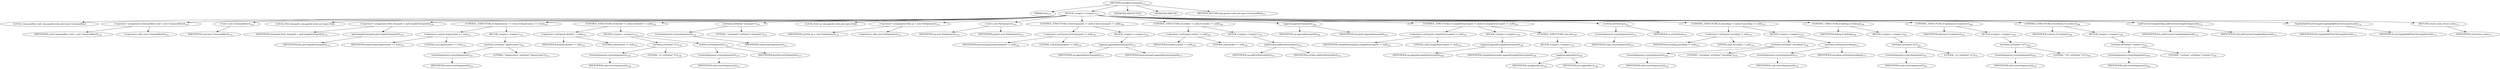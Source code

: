 digraph "setupKjcCommand" {  
"108" [label = <(METHOD,setupKjcCommand)<SUB>115</SUB>> ]
"8" [label = <(PARAM,this)<SUB>115</SUB>> ]
"109" [label = <(BLOCK,&lt;empty&gt;,&lt;empty&gt;)<SUB>115</SUB>> ]
"6" [label = <(LOCAL,Commandline cmd: org.apache.tools.ant.types.Commandline)> ]
"110" [label = <(&lt;operator&gt;.assignment,Commandline cmd = new Commandline())<SUB>116</SUB>> ]
"111" [label = <(IDENTIFIER,cmd,Commandline cmd = new Commandline())<SUB>116</SUB>> ]
"112" [label = <(&lt;operator&gt;.alloc,new Commandline())<SUB>116</SUB>> ]
"113" [label = <(&lt;init&gt;,new Commandline())<SUB>116</SUB>> ]
"5" [label = <(IDENTIFIER,cmd,new Commandline())<SUB>116</SUB>> ]
"114" [label = <(LOCAL,Path classpath: org.apache.tools.ant.types.Path)> ]
"115" [label = <(&lt;operator&gt;.assignment,Path classpath = getCompileClasspath())<SUB>119</SUB>> ]
"116" [label = <(IDENTIFIER,classpath,Path classpath = getCompileClasspath())<SUB>119</SUB>> ]
"117" [label = <(getCompileClasspath,getCompileClasspath())<SUB>119</SUB>> ]
"7" [label = <(IDENTIFIER,this,getCompileClasspath())<SUB>119</SUB>> ]
"118" [label = <(CONTROL_STRUCTURE,if (deprecation == true),if (deprecation == true))<SUB>121</SUB>> ]
"119" [label = <(&lt;operator&gt;.equals,deprecation == true)<SUB>121</SUB>> ]
"120" [label = <(IDENTIFIER,deprecation,deprecation == true)<SUB>121</SUB>> ]
"121" [label = <(LITERAL,true,deprecation == true)<SUB>121</SUB>> ]
"122" [label = <(BLOCK,&lt;empty&gt;,&lt;empty&gt;)<SUB>121</SUB>> ]
"123" [label = <(setValue,setValue(&quot;-deprecation&quot;))<SUB>122</SUB>> ]
"124" [label = <(createArgument,createArgument())<SUB>122</SUB>> ]
"125" [label = <(IDENTIFIER,cmd,createArgument())<SUB>122</SUB>> ]
"126" [label = <(LITERAL,&quot;-deprecation&quot;,setValue(&quot;-deprecation&quot;))<SUB>122</SUB>> ]
"127" [label = <(CONTROL_STRUCTURE,if (destDir != null),if (destDir != null))<SUB>125</SUB>> ]
"128" [label = <(&lt;operator&gt;.notEquals,destDir != null)<SUB>125</SUB>> ]
"129" [label = <(IDENTIFIER,destDir,destDir != null)<SUB>125</SUB>> ]
"130" [label = <(LITERAL,null,destDir != null)<SUB>125</SUB>> ]
"131" [label = <(BLOCK,&lt;empty&gt;,&lt;empty&gt;)<SUB>125</SUB>> ]
"132" [label = <(setValue,setValue(&quot;-d&quot;))<SUB>126</SUB>> ]
"133" [label = <(createArgument,createArgument())<SUB>126</SUB>> ]
"134" [label = <(IDENTIFIER,cmd,createArgument())<SUB>126</SUB>> ]
"135" [label = <(LITERAL,&quot;-d&quot;,setValue(&quot;-d&quot;))<SUB>126</SUB>> ]
"136" [label = <(setFile,setFile(destDir))<SUB>127</SUB>> ]
"137" [label = <(createArgument,createArgument())<SUB>127</SUB>> ]
"138" [label = <(IDENTIFIER,cmd,createArgument())<SUB>127</SUB>> ]
"139" [label = <(IDENTIFIER,destDir,setFile(destDir))<SUB>127</SUB>> ]
"140" [label = <(setValue,setValue(&quot;-classpath&quot;))<SUB>131</SUB>> ]
"141" [label = <(createArgument,createArgument())<SUB>131</SUB>> ]
"142" [label = <(IDENTIFIER,cmd,createArgument())<SUB>131</SUB>> ]
"143" [label = <(LITERAL,&quot;-classpath&quot;,setValue(&quot;-classpath&quot;))<SUB>131</SUB>> ]
"10" [label = <(LOCAL,Path cp: org.apache.tools.ant.types.Path)> ]
"144" [label = <(&lt;operator&gt;.assignment,Path cp = new Path(project))<SUB>133</SUB>> ]
"145" [label = <(IDENTIFIER,cp,Path cp = new Path(project))<SUB>133</SUB>> ]
"146" [label = <(&lt;operator&gt;.alloc,new Path(project))<SUB>133</SUB>> ]
"147" [label = <(&lt;init&gt;,new Path(project))<SUB>133</SUB>> ]
"9" [label = <(IDENTIFIER,cp,new Path(project))<SUB>133</SUB>> ]
"148" [label = <(IDENTIFIER,project,new Path(project))<SUB>133</SUB>> ]
"149" [label = <(CONTROL_STRUCTURE,if (bootclasspath != null),if (bootclasspath != null))<SUB>136</SUB>> ]
"150" [label = <(&lt;operator&gt;.notEquals,bootclasspath != null)<SUB>136</SUB>> ]
"151" [label = <(IDENTIFIER,bootclasspath,bootclasspath != null)<SUB>136</SUB>> ]
"152" [label = <(LITERAL,null,bootclasspath != null)<SUB>136</SUB>> ]
"153" [label = <(BLOCK,&lt;empty&gt;,&lt;empty&gt;)<SUB>136</SUB>> ]
"154" [label = <(append,append(bootclasspath))<SUB>137</SUB>> ]
"155" [label = <(IDENTIFIER,cp,append(bootclasspath))<SUB>137</SUB>> ]
"156" [label = <(IDENTIFIER,bootclasspath,append(bootclasspath))<SUB>137</SUB>> ]
"157" [label = <(CONTROL_STRUCTURE,if (extdirs != null),if (extdirs != null))<SUB>140</SUB>> ]
"158" [label = <(&lt;operator&gt;.notEquals,extdirs != null)<SUB>140</SUB>> ]
"159" [label = <(IDENTIFIER,extdirs,extdirs != null)<SUB>140</SUB>> ]
"160" [label = <(LITERAL,null,extdirs != null)<SUB>140</SUB>> ]
"161" [label = <(BLOCK,&lt;empty&gt;,&lt;empty&gt;)<SUB>140</SUB>> ]
"162" [label = <(addExtdirs,addExtdirs(extdirs))<SUB>141</SUB>> ]
"163" [label = <(IDENTIFIER,cp,addExtdirs(extdirs))<SUB>141</SUB>> ]
"164" [label = <(IDENTIFIER,extdirs,addExtdirs(extdirs))<SUB>141</SUB>> ]
"165" [label = <(append,append(classpath))<SUB>144</SUB>> ]
"166" [label = <(IDENTIFIER,cp,append(classpath))<SUB>144</SUB>> ]
"167" [label = <(IDENTIFIER,classpath,append(classpath))<SUB>144</SUB>> ]
"168" [label = <(CONTROL_STRUCTURE,if (compileSourcepath != null),if (compileSourcepath != null))<SUB>145</SUB>> ]
"169" [label = <(&lt;operator&gt;.notEquals,compileSourcepath != null)<SUB>145</SUB>> ]
"170" [label = <(IDENTIFIER,compileSourcepath,compileSourcepath != null)<SUB>145</SUB>> ]
"171" [label = <(LITERAL,null,compileSourcepath != null)<SUB>145</SUB>> ]
"172" [label = <(BLOCK,&lt;empty&gt;,&lt;empty&gt;)<SUB>145</SUB>> ]
"173" [label = <(append,append(compileSourcepath))<SUB>146</SUB>> ]
"174" [label = <(IDENTIFIER,cp,append(compileSourcepath))<SUB>146</SUB>> ]
"175" [label = <(IDENTIFIER,compileSourcepath,append(compileSourcepath))<SUB>146</SUB>> ]
"176" [label = <(CONTROL_STRUCTURE,else,else)<SUB>147</SUB>> ]
"177" [label = <(BLOCK,&lt;empty&gt;,&lt;empty&gt;)<SUB>147</SUB>> ]
"178" [label = <(append,append(src))<SUB>148</SUB>> ]
"179" [label = <(IDENTIFIER,cp,append(src))<SUB>148</SUB>> ]
"180" [label = <(IDENTIFIER,src,append(src))<SUB>148</SUB>> ]
"181" [label = <(setPath,setPath(cp))<SUB>151</SUB>> ]
"182" [label = <(createArgument,createArgument())<SUB>151</SUB>> ]
"183" [label = <(IDENTIFIER,cmd,createArgument())<SUB>151</SUB>> ]
"184" [label = <(IDENTIFIER,cp,setPath(cp))<SUB>151</SUB>> ]
"185" [label = <(CONTROL_STRUCTURE,if (encoding != null),if (encoding != null))<SUB>155</SUB>> ]
"186" [label = <(&lt;operator&gt;.notEquals,encoding != null)<SUB>155</SUB>> ]
"187" [label = <(IDENTIFIER,encoding,encoding != null)<SUB>155</SUB>> ]
"188" [label = <(LITERAL,null,encoding != null)<SUB>155</SUB>> ]
"189" [label = <(BLOCK,&lt;empty&gt;,&lt;empty&gt;)<SUB>155</SUB>> ]
"190" [label = <(setValue,setValue(&quot;-encoding&quot;))<SUB>156</SUB>> ]
"191" [label = <(createArgument,createArgument())<SUB>156</SUB>> ]
"192" [label = <(IDENTIFIER,cmd,createArgument())<SUB>156</SUB>> ]
"193" [label = <(LITERAL,&quot;-encoding&quot;,setValue(&quot;-encoding&quot;))<SUB>156</SUB>> ]
"194" [label = <(setValue,setValue(encoding))<SUB>157</SUB>> ]
"195" [label = <(createArgument,createArgument())<SUB>157</SUB>> ]
"196" [label = <(IDENTIFIER,cmd,createArgument())<SUB>157</SUB>> ]
"197" [label = <(IDENTIFIER,encoding,setValue(encoding))<SUB>157</SUB>> ]
"198" [label = <(CONTROL_STRUCTURE,if (debug),if (debug))<SUB>160</SUB>> ]
"199" [label = <(IDENTIFIER,debug,if (debug))<SUB>160</SUB>> ]
"200" [label = <(BLOCK,&lt;empty&gt;,&lt;empty&gt;)<SUB>160</SUB>> ]
"201" [label = <(setValue,setValue(&quot;-g&quot;))<SUB>161</SUB>> ]
"202" [label = <(createArgument,createArgument())<SUB>161</SUB>> ]
"203" [label = <(IDENTIFIER,cmd,createArgument())<SUB>161</SUB>> ]
"204" [label = <(LITERAL,&quot;-g&quot;,setValue(&quot;-g&quot;))<SUB>161</SUB>> ]
"205" [label = <(CONTROL_STRUCTURE,if (optimize),if (optimize))<SUB>164</SUB>> ]
"206" [label = <(IDENTIFIER,optimize,if (optimize))<SUB>164</SUB>> ]
"207" [label = <(BLOCK,&lt;empty&gt;,&lt;empty&gt;)<SUB>164</SUB>> ]
"208" [label = <(setValue,setValue(&quot;-O2&quot;))<SUB>165</SUB>> ]
"209" [label = <(createArgument,createArgument())<SUB>165</SUB>> ]
"210" [label = <(IDENTIFIER,cmd,createArgument())<SUB>165</SUB>> ]
"211" [label = <(LITERAL,&quot;-O2&quot;,setValue(&quot;-O2&quot;))<SUB>165</SUB>> ]
"212" [label = <(CONTROL_STRUCTURE,if (verbose),if (verbose))<SUB>168</SUB>> ]
"213" [label = <(IDENTIFIER,verbose,if (verbose))<SUB>168</SUB>> ]
"214" [label = <(BLOCK,&lt;empty&gt;,&lt;empty&gt;)<SUB>168</SUB>> ]
"215" [label = <(setValue,setValue(&quot;-verbose&quot;))<SUB>169</SUB>> ]
"216" [label = <(createArgument,createArgument())<SUB>169</SUB>> ]
"217" [label = <(IDENTIFIER,cmd,createArgument())<SUB>169</SUB>> ]
"218" [label = <(LITERAL,&quot;-verbose&quot;,setValue(&quot;-verbose&quot;))<SUB>169</SUB>> ]
"219" [label = <(addCurrentCompilerArgs,addCurrentCompilerArgs(cmd))<SUB>172</SUB>> ]
"11" [label = <(IDENTIFIER,this,addCurrentCompilerArgs(cmd))<SUB>172</SUB>> ]
"220" [label = <(IDENTIFIER,cmd,addCurrentCompilerArgs(cmd))<SUB>172</SUB>> ]
"221" [label = <(logAndAddFilesToCompile,logAndAddFilesToCompile(cmd))<SUB>174</SUB>> ]
"12" [label = <(IDENTIFIER,this,logAndAddFilesToCompile(cmd))<SUB>174</SUB>> ]
"222" [label = <(IDENTIFIER,cmd,logAndAddFilesToCompile(cmd))<SUB>174</SUB>> ]
"223" [label = <(RETURN,return cmd;,return cmd;)<SUB>175</SUB>> ]
"224" [label = <(IDENTIFIER,cmd,return cmd;)<SUB>175</SUB>> ]
"225" [label = <(MODIFIER,PROTECTED)> ]
"226" [label = <(MODIFIER,VIRTUAL)> ]
"227" [label = <(METHOD_RETURN,org.apache.tools.ant.types.Commandline)<SUB>115</SUB>> ]
  "108" -> "8" 
  "108" -> "109" 
  "108" -> "225" 
  "108" -> "226" 
  "108" -> "227" 
  "109" -> "6" 
  "109" -> "110" 
  "109" -> "113" 
  "109" -> "114" 
  "109" -> "115" 
  "109" -> "118" 
  "109" -> "127" 
  "109" -> "140" 
  "109" -> "10" 
  "109" -> "144" 
  "109" -> "147" 
  "109" -> "149" 
  "109" -> "157" 
  "109" -> "165" 
  "109" -> "168" 
  "109" -> "181" 
  "109" -> "185" 
  "109" -> "198" 
  "109" -> "205" 
  "109" -> "212" 
  "109" -> "219" 
  "109" -> "221" 
  "109" -> "223" 
  "110" -> "111" 
  "110" -> "112" 
  "113" -> "5" 
  "115" -> "116" 
  "115" -> "117" 
  "117" -> "7" 
  "118" -> "119" 
  "118" -> "122" 
  "119" -> "120" 
  "119" -> "121" 
  "122" -> "123" 
  "123" -> "124" 
  "123" -> "126" 
  "124" -> "125" 
  "127" -> "128" 
  "127" -> "131" 
  "128" -> "129" 
  "128" -> "130" 
  "131" -> "132" 
  "131" -> "136" 
  "132" -> "133" 
  "132" -> "135" 
  "133" -> "134" 
  "136" -> "137" 
  "136" -> "139" 
  "137" -> "138" 
  "140" -> "141" 
  "140" -> "143" 
  "141" -> "142" 
  "144" -> "145" 
  "144" -> "146" 
  "147" -> "9" 
  "147" -> "148" 
  "149" -> "150" 
  "149" -> "153" 
  "150" -> "151" 
  "150" -> "152" 
  "153" -> "154" 
  "154" -> "155" 
  "154" -> "156" 
  "157" -> "158" 
  "157" -> "161" 
  "158" -> "159" 
  "158" -> "160" 
  "161" -> "162" 
  "162" -> "163" 
  "162" -> "164" 
  "165" -> "166" 
  "165" -> "167" 
  "168" -> "169" 
  "168" -> "172" 
  "168" -> "176" 
  "169" -> "170" 
  "169" -> "171" 
  "172" -> "173" 
  "173" -> "174" 
  "173" -> "175" 
  "176" -> "177" 
  "177" -> "178" 
  "178" -> "179" 
  "178" -> "180" 
  "181" -> "182" 
  "181" -> "184" 
  "182" -> "183" 
  "185" -> "186" 
  "185" -> "189" 
  "186" -> "187" 
  "186" -> "188" 
  "189" -> "190" 
  "189" -> "194" 
  "190" -> "191" 
  "190" -> "193" 
  "191" -> "192" 
  "194" -> "195" 
  "194" -> "197" 
  "195" -> "196" 
  "198" -> "199" 
  "198" -> "200" 
  "200" -> "201" 
  "201" -> "202" 
  "201" -> "204" 
  "202" -> "203" 
  "205" -> "206" 
  "205" -> "207" 
  "207" -> "208" 
  "208" -> "209" 
  "208" -> "211" 
  "209" -> "210" 
  "212" -> "213" 
  "212" -> "214" 
  "214" -> "215" 
  "215" -> "216" 
  "215" -> "218" 
  "216" -> "217" 
  "219" -> "11" 
  "219" -> "220" 
  "221" -> "12" 
  "221" -> "222" 
  "223" -> "224" 
}
